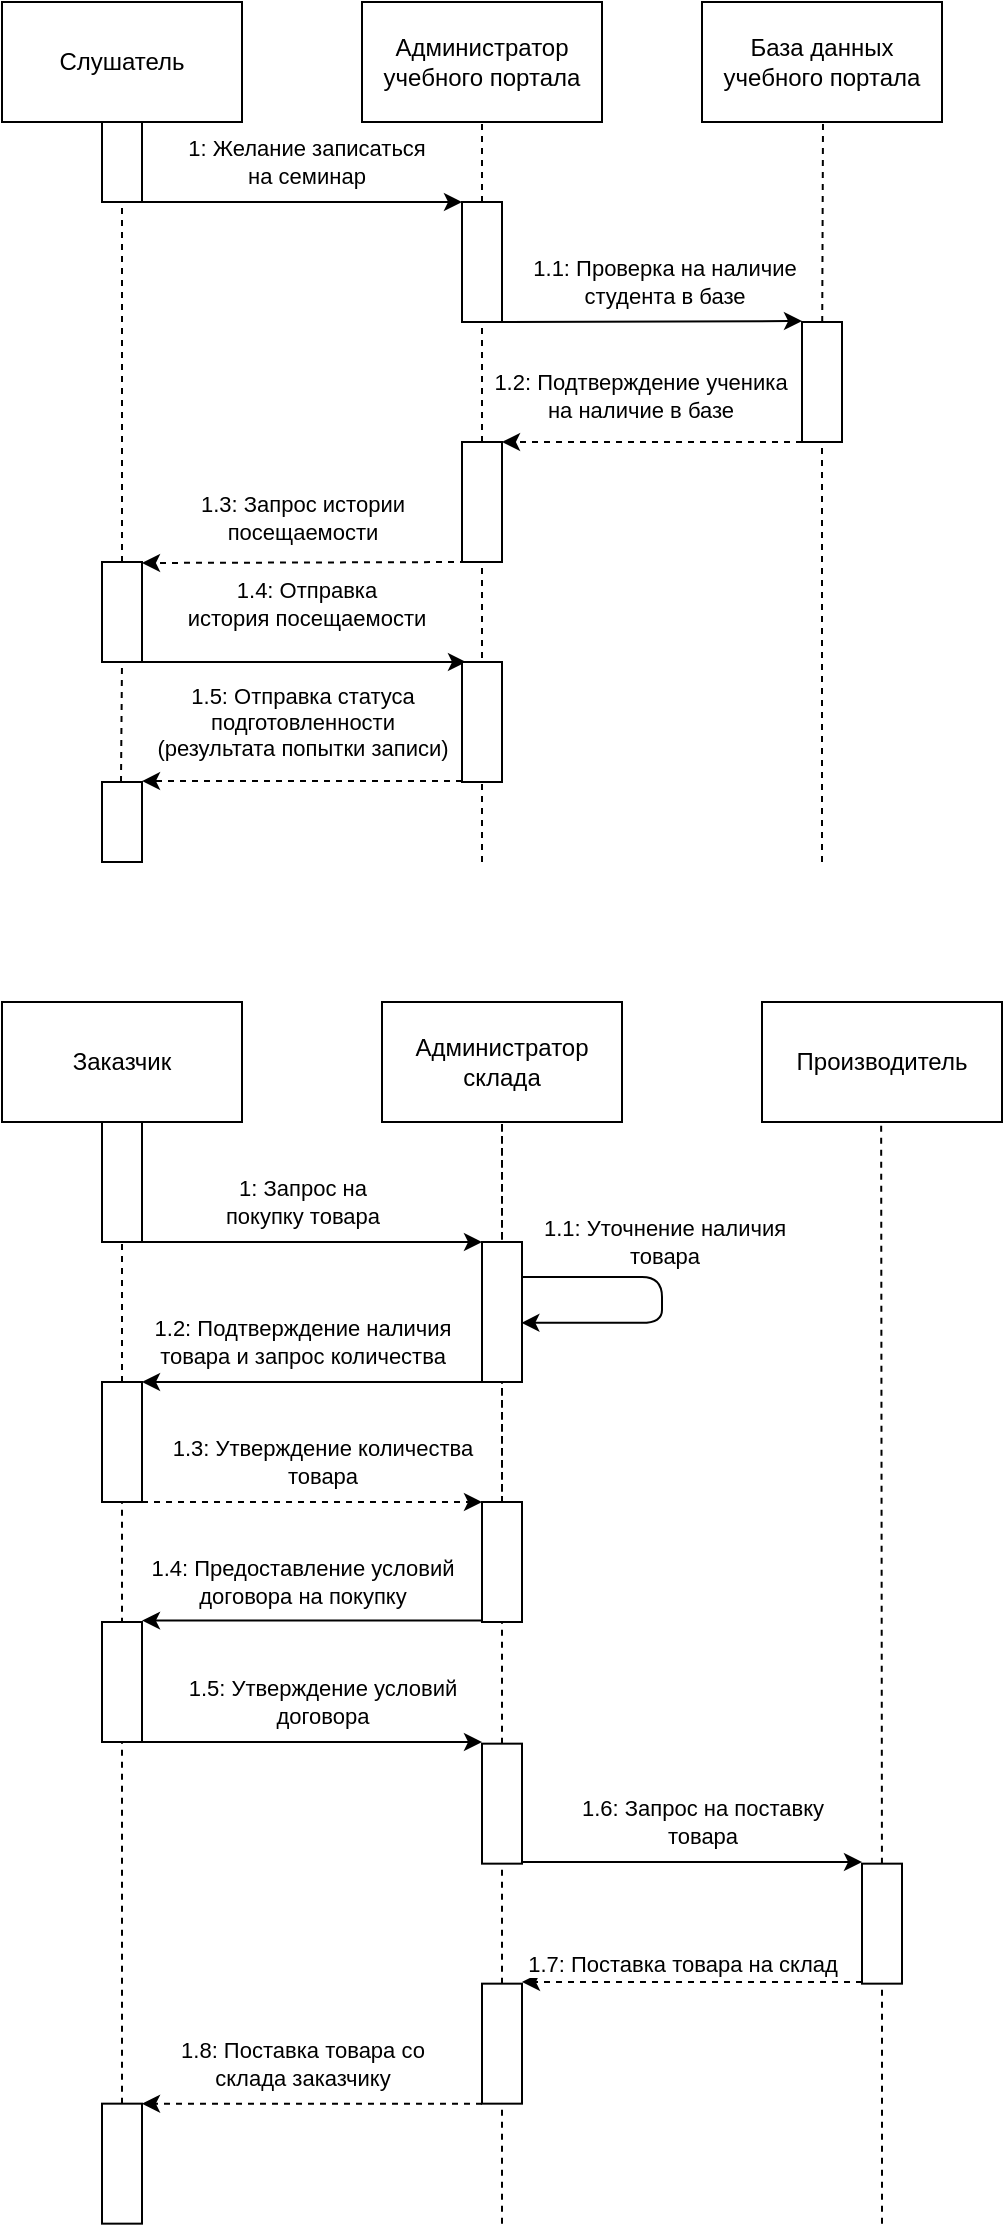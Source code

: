 <mxfile version="14.5.8" type="device"><diagram id="Ew7xVwR5BdtruNqnWlRP" name="Page-1"><mxGraphModel dx="1315" dy="633" grid="0" gridSize="10" guides="1" tooltips="1" connect="1" arrows="1" fold="1" page="1" pageScale="1" pageWidth="827" pageHeight="1169" math="0" shadow="0"><root><mxCell id="0"/><mxCell id="1" parent="0"/><mxCell id="h_6WrYAjYVVRlIUfT0-q-68" value="" style="endArrow=none;dashed=1;html=1;entryX=0.5;entryY=1;entryDx=0;entryDy=0;" edge="1" parent="1" source="h_6WrYAjYVVRlIUfT0-q-49" target="h_6WrYAjYVVRlIUfT0-q-31"><mxGeometry width="50" height="50" relative="1" as="geometry"><mxPoint x="390" y="920.83" as="sourcePoint"/><mxPoint x="390" y="900.83" as="targetPoint"/></mxGeometry></mxCell><mxCell id="jVhjTpB9KxyrOUrI5d3K-3" value="Администратор учебного портала" style="whiteSpace=wrap;html=1;" parent="1" vertex="1"><mxGeometry x="320" y="50" width="120" height="60" as="geometry"/></mxCell><mxCell id="jVhjTpB9KxyrOUrI5d3K-6" value="Слушатель" style="rounded=0;whiteSpace=wrap;html=1;" parent="1" vertex="1"><mxGeometry x="140" y="50" width="120" height="60" as="geometry"/></mxCell><mxCell id="jVhjTpB9KxyrOUrI5d3K-10" style="edgeStyle=orthogonalEdgeStyle;rounded=0;orthogonalLoop=1;jettySize=auto;html=1;" parent="1" edge="1"><mxGeometry relative="1" as="geometry"><mxPoint x="370" y="150" as="targetPoint"/><Array as="points"><mxPoint x="208" y="150"/></Array><mxPoint x="208" y="150" as="sourcePoint"/></mxGeometry></mxCell><mxCell id="jVhjTpB9KxyrOUrI5d3K-11" value="1: Желание записаться&lt;br&gt;на семинар" style="edgeLabel;html=1;align=center;verticalAlign=middle;resizable=0;points=[];" parent="jVhjTpB9KxyrOUrI5d3K-10" vertex="1" connectable="0"><mxGeometry x="0.107" y="-1" relative="1" as="geometry"><mxPoint x="-5.72" y="-21" as="offset"/></mxGeometry></mxCell><mxCell id="jVhjTpB9KxyrOUrI5d3K-13" value="" style="endArrow=none;dashed=1;html=1;entryX=0.5;entryY=1;entryDx=0;entryDy=0;" parent="1" target="jVhjTpB9KxyrOUrI5d3K-3" edge="1" source="h_6WrYAjYVVRlIUfT0-q-25"><mxGeometry width="50" height="50" relative="1" as="geometry"><mxPoint x="379" y="440" as="sourcePoint"/><mxPoint x="378.75" y="360" as="targetPoint"/></mxGeometry></mxCell><mxCell id="h_6WrYAjYVVRlIUfT0-q-1" style="edgeStyle=orthogonalEdgeStyle;rounded=0;orthogonalLoop=1;jettySize=auto;html=1;" edge="1" parent="1"><mxGeometry relative="1" as="geometry"><mxPoint x="372" y="380" as="targetPoint"/><Array as="points"><mxPoint x="372" y="380"/></Array><mxPoint x="210" y="380" as="sourcePoint"/></mxGeometry></mxCell><mxCell id="h_6WrYAjYVVRlIUfT0-q-2" value="1.4: Отправка &lt;br&gt;история посещаемости" style="edgeLabel;html=1;align=center;verticalAlign=middle;resizable=0;points=[];" vertex="1" connectable="0" parent="h_6WrYAjYVVRlIUfT0-q-1"><mxGeometry x="0.107" y="-1" relative="1" as="geometry"><mxPoint x="-8.0" y="-30" as="offset"/></mxGeometry></mxCell><mxCell id="h_6WrYAjYVVRlIUfT0-q-3" value="" style="html=1;labelBackgroundColor=#ffffff;startArrow=none;startFill=0;startSize=6;endArrow=classic;endFill=1;endSize=6;jettySize=auto;orthogonalLoop=1;strokeWidth=1;dashed=1;fontSize=14;exitX=0;exitY=0.25;exitDx=0;exitDy=0;" edge="1" parent="1"><mxGeometry width="60" height="60" relative="1" as="geometry"><mxPoint x="372" y="330" as="sourcePoint"/><mxPoint x="210" y="330.5" as="targetPoint"/></mxGeometry></mxCell><mxCell id="h_6WrYAjYVVRlIUfT0-q-4" value="1.3: Запрос истории&lt;br&gt;посещаемости" style="edgeLabel;html=1;align=center;verticalAlign=middle;resizable=0;points=[];" vertex="1" connectable="0" parent="h_6WrYAjYVVRlIUfT0-q-3"><mxGeometry x="0.559" relative="1" as="geometry"><mxPoint x="44.19" y="-23.01" as="offset"/></mxGeometry></mxCell><mxCell id="h_6WrYAjYVVRlIUfT0-q-5" value="" style="html=1;labelBackgroundColor=#ffffff;startArrow=none;startFill=0;startSize=6;endArrow=classic;endFill=1;endSize=6;jettySize=auto;orthogonalLoop=1;strokeWidth=1;dashed=1;fontSize=14;exitX=0;exitY=1;exitDx=0;exitDy=0;" edge="1" parent="1"><mxGeometry width="60" height="60" relative="1" as="geometry"><mxPoint x="370" y="439.52" as="sourcePoint"/><mxPoint x="210" y="439.52" as="targetPoint"/></mxGeometry></mxCell><mxCell id="h_6WrYAjYVVRlIUfT0-q-6" value="1.5: Отправка статуса&lt;br&gt;подготовленности&lt;br&gt;(результата попытки записи)" style="edgeLabel;html=1;align=center;verticalAlign=middle;resizable=0;points=[];" vertex="1" connectable="0" parent="h_6WrYAjYVVRlIUfT0-q-5"><mxGeometry x="0.402" y="-2" relative="1" as="geometry"><mxPoint x="31.3" y="-27.55" as="offset"/></mxGeometry></mxCell><mxCell id="h_6WrYAjYVVRlIUfT0-q-7" value="База данных учебного портала" style="rounded=0;whiteSpace=wrap;html=1;" vertex="1" parent="1"><mxGeometry x="490" y="50" width="120" height="60" as="geometry"/></mxCell><mxCell id="h_6WrYAjYVVRlIUfT0-q-8" value="" style="endArrow=none;dashed=1;html=1;entryX=0.5;entryY=1;entryDx=0;entryDy=0;" edge="1" parent="1" source="h_6WrYAjYVVRlIUfT0-q-10"><mxGeometry width="50" height="50" relative="1" as="geometry"><mxPoint x="199.5" y="440" as="sourcePoint"/><mxPoint x="200.5" y="110" as="targetPoint"/></mxGeometry></mxCell><mxCell id="h_6WrYAjYVVRlIUfT0-q-9" value="" style="endArrow=none;dashed=1;html=1;entryX=0.5;entryY=1;entryDx=0;entryDy=0;" edge="1" parent="1" source="h_6WrYAjYVVRlIUfT0-q-21"><mxGeometry width="50" height="50" relative="1" as="geometry"><mxPoint x="549.5" y="440" as="sourcePoint"/><mxPoint x="550.5" y="110" as="targetPoint"/></mxGeometry></mxCell><mxCell id="h_6WrYAjYVVRlIUfT0-q-10" value="" style="rounded=0;whiteSpace=wrap;html=1;" vertex="1" parent="1"><mxGeometry x="190" y="110" width="20" height="40" as="geometry"/></mxCell><mxCell id="h_6WrYAjYVVRlIUfT0-q-11" value="" style="endArrow=none;dashed=1;html=1;entryX=0.5;entryY=1;entryDx=0;entryDy=0;" edge="1" parent="1" source="h_6WrYAjYVVRlIUfT0-q-14" target="h_6WrYAjYVVRlIUfT0-q-10"><mxGeometry width="50" height="50" relative="1" as="geometry"><mxPoint x="199.5" y="440" as="sourcePoint"/><mxPoint x="200.5" y="110" as="targetPoint"/></mxGeometry></mxCell><mxCell id="h_6WrYAjYVVRlIUfT0-q-12" value="" style="rounded=0;whiteSpace=wrap;html=1;" vertex="1" parent="1"><mxGeometry x="370" y="150" width="20" height="60" as="geometry"/></mxCell><mxCell id="h_6WrYAjYVVRlIUfT0-q-13" value="" style="endArrow=none;dashed=1;html=1;entryX=0.5;entryY=1;entryDx=0;entryDy=0;" edge="1" parent="1"><mxGeometry width="50" height="50" relative="1" as="geometry"><mxPoint x="380" y="480" as="sourcePoint"/><mxPoint x="380" y="310" as="targetPoint"/></mxGeometry></mxCell><mxCell id="h_6WrYAjYVVRlIUfT0-q-14" value="" style="rounded=0;whiteSpace=wrap;html=1;" vertex="1" parent="1"><mxGeometry x="190" y="330" width="20" height="50" as="geometry"/></mxCell><mxCell id="h_6WrYAjYVVRlIUfT0-q-15" value="" style="endArrow=none;dashed=1;html=1;entryX=0.5;entryY=1;entryDx=0;entryDy=0;" edge="1" parent="1" target="h_6WrYAjYVVRlIUfT0-q-14"><mxGeometry width="50" height="50" relative="1" as="geometry"><mxPoint x="199.5" y="440" as="sourcePoint"/><mxPoint x="200" y="150" as="targetPoint"/></mxGeometry></mxCell><mxCell id="h_6WrYAjYVVRlIUfT0-q-16" value="" style="rounded=0;whiteSpace=wrap;html=1;" vertex="1" parent="1"><mxGeometry x="370" y="380" width="20" height="60" as="geometry"/></mxCell><mxCell id="h_6WrYAjYVVRlIUfT0-q-17" value="" style="endArrow=none;dashed=1;html=1;entryX=0.5;entryY=1;entryDx=0;entryDy=0;" edge="1" parent="1" target="h_6WrYAjYVVRlIUfT0-q-16"><mxGeometry width="50" height="50" relative="1" as="geometry"><mxPoint x="380" y="440" as="sourcePoint"/><mxPoint x="380" y="210" as="targetPoint"/></mxGeometry></mxCell><mxCell id="h_6WrYAjYVVRlIUfT0-q-21" value="" style="rounded=0;whiteSpace=wrap;html=1;" vertex="1" parent="1"><mxGeometry x="540" y="210" width="20" height="60" as="geometry"/></mxCell><mxCell id="h_6WrYAjYVVRlIUfT0-q-22" value="" style="endArrow=none;dashed=1;html=1;entryX=0.5;entryY=1;entryDx=0;entryDy=0;" edge="1" parent="1" target="h_6WrYAjYVVRlIUfT0-q-21"><mxGeometry width="50" height="50" relative="1" as="geometry"><mxPoint x="550" y="480" as="sourcePoint"/><mxPoint x="550.5" y="110" as="targetPoint"/></mxGeometry></mxCell><mxCell id="h_6WrYAjYVVRlIUfT0-q-23" style="edgeStyle=orthogonalEdgeStyle;rounded=0;orthogonalLoop=1;jettySize=auto;html=1;" edge="1" parent="1"><mxGeometry relative="1" as="geometry"><mxPoint x="540" y="209.52" as="targetPoint"/><Array as="points"><mxPoint x="378" y="209.52"/></Array><mxPoint x="390" y="210" as="sourcePoint"/></mxGeometry></mxCell><mxCell id="h_6WrYAjYVVRlIUfT0-q-24" value="1.1: Проверка на наличие&lt;br&gt;студента в базе" style="edgeLabel;html=1;align=center;verticalAlign=middle;resizable=0;points=[];" vertex="1" connectable="0" parent="h_6WrYAjYVVRlIUfT0-q-23"><mxGeometry x="0.107" y="-1" relative="1" as="geometry"><mxPoint x="7.81" y="-21" as="offset"/></mxGeometry></mxCell><mxCell id="h_6WrYAjYVVRlIUfT0-q-25" value="" style="rounded=0;whiteSpace=wrap;html=1;" vertex="1" parent="1"><mxGeometry x="370" y="270" width="20" height="60" as="geometry"/></mxCell><mxCell id="h_6WrYAjYVVRlIUfT0-q-26" value="" style="html=1;labelBackgroundColor=#ffffff;startArrow=none;startFill=0;startSize=6;endArrow=classic;endFill=1;endSize=6;jettySize=auto;orthogonalLoop=1;strokeWidth=1;dashed=1;fontSize=14;" edge="1" parent="1"><mxGeometry width="60" height="60" relative="1" as="geometry"><mxPoint x="540" y="270" as="sourcePoint"/><mxPoint x="390" y="270" as="targetPoint"/></mxGeometry></mxCell><mxCell id="h_6WrYAjYVVRlIUfT0-q-27" value="1.2: Подтверждение ученика&lt;br&gt;на наличие в базе" style="edgeLabel;html=1;align=center;verticalAlign=middle;resizable=0;points=[];" vertex="1" connectable="0" parent="h_6WrYAjYVVRlIUfT0-q-26"><mxGeometry x="0.559" relative="1" as="geometry"><mxPoint x="35.6" y="-23.01" as="offset"/></mxGeometry></mxCell><mxCell id="h_6WrYAjYVVRlIUfT0-q-29" value="" style="rounded=0;whiteSpace=wrap;html=1;" vertex="1" parent="1"><mxGeometry x="190" y="440" width="20" height="40" as="geometry"/></mxCell><mxCell id="h_6WrYAjYVVRlIUfT0-q-30" value="Заказчик" style="rounded=0;whiteSpace=wrap;html=1;" vertex="1" parent="1"><mxGeometry x="140" y="550" width="120" height="60" as="geometry"/></mxCell><mxCell id="h_6WrYAjYVVRlIUfT0-q-31" value="Администратор склада" style="rounded=0;whiteSpace=wrap;html=1;" vertex="1" parent="1"><mxGeometry x="330" y="550" width="120" height="60" as="geometry"/></mxCell><mxCell id="h_6WrYAjYVVRlIUfT0-q-32" value="Производитель" style="rounded=0;whiteSpace=wrap;html=1;" vertex="1" parent="1"><mxGeometry x="520" y="550" width="120" height="60" as="geometry"/></mxCell><mxCell id="h_6WrYAjYVVRlIUfT0-q-36" value="" style="endArrow=none;dashed=1;html=1;entryX=0.5;entryY=1;entryDx=0;entryDy=0;" edge="1" parent="1" source="h_6WrYAjYVVRlIUfT0-q-39" target="h_6WrYAjYVVRlIUfT0-q-30"><mxGeometry width="50" height="50" relative="1" as="geometry"><mxPoint x="200" y="1140" as="sourcePoint"/><mxPoint x="370" y="800" as="targetPoint"/></mxGeometry></mxCell><mxCell id="h_6WrYAjYVVRlIUfT0-q-37" value="" style="endArrow=none;dashed=1;html=1;entryX=0.5;entryY=1;entryDx=0;entryDy=0;exitX=0.5;exitY=1;exitDx=0;exitDy=0;" edge="1" parent="1" source="h_6WrYAjYVVRlIUfT0-q-67"><mxGeometry width="50" height="50" relative="1" as="geometry"><mxPoint x="390" y="1140" as="sourcePoint"/><mxPoint x="390" y="610" as="targetPoint"/></mxGeometry></mxCell><mxCell id="h_6WrYAjYVVRlIUfT0-q-38" value="" style="endArrow=none;dashed=1;html=1;entryX=0.5;entryY=1;entryDx=0;entryDy=0;" edge="1" parent="1" source="h_6WrYAjYVVRlIUfT0-q-53"><mxGeometry width="50" height="50" relative="1" as="geometry"><mxPoint x="579.58" y="1140" as="sourcePoint"/><mxPoint x="579.58" y="610" as="targetPoint"/></mxGeometry></mxCell><mxCell id="h_6WrYAjYVVRlIUfT0-q-39" value="" style="rounded=0;whiteSpace=wrap;html=1;" vertex="1" parent="1"><mxGeometry x="190" y="610" width="20" height="60" as="geometry"/></mxCell><mxCell id="h_6WrYAjYVVRlIUfT0-q-40" value="" style="endArrow=none;dashed=1;html=1;entryX=0.5;entryY=1;entryDx=0;entryDy=0;" edge="1" parent="1" source="h_6WrYAjYVVRlIUfT0-q-45" target="h_6WrYAjYVVRlIUfT0-q-39"><mxGeometry width="50" height="50" relative="1" as="geometry"><mxPoint x="200" y="1140" as="sourcePoint"/><mxPoint x="200" y="610" as="targetPoint"/></mxGeometry></mxCell><mxCell id="h_6WrYAjYVVRlIUfT0-q-41" value="" style="rounded=0;whiteSpace=wrap;html=1;" vertex="1" parent="1"><mxGeometry x="380" y="670" width="20" height="70" as="geometry"/></mxCell><mxCell id="h_6WrYAjYVVRlIUfT0-q-42" value="" style="endArrow=none;dashed=1;html=1;entryX=0.5;entryY=1;entryDx=0;entryDy=0;" edge="1" parent="1" source="h_6WrYAjYVVRlIUfT0-q-67"><mxGeometry width="50" height="50" relative="1" as="geometry"><mxPoint x="390" y="1230" as="sourcePoint"/><mxPoint x="390" y="820" as="targetPoint"/></mxGeometry></mxCell><mxCell id="h_6WrYAjYVVRlIUfT0-q-43" value="" style="endArrow=classic;html=1;exitX=1;exitY=1;exitDx=0;exitDy=0;entryX=0;entryY=0;entryDx=0;entryDy=0;" edge="1" parent="1" source="h_6WrYAjYVVRlIUfT0-q-39" target="h_6WrYAjYVVRlIUfT0-q-41"><mxGeometry width="50" height="50" relative="1" as="geometry"><mxPoint x="320" y="850" as="sourcePoint"/><mxPoint x="370" y="800" as="targetPoint"/></mxGeometry></mxCell><mxCell id="h_6WrYAjYVVRlIUfT0-q-44" value="1: Запрос на&lt;br&gt;покупку товара" style="edgeLabel;html=1;align=center;verticalAlign=middle;resizable=0;points=[];" vertex="1" connectable="0" parent="h_6WrYAjYVVRlIUfT0-q-43"><mxGeometry x="-0.151" y="-3" relative="1" as="geometry"><mxPoint x="7.5" y="-23" as="offset"/></mxGeometry></mxCell><mxCell id="h_6WrYAjYVVRlIUfT0-q-45" value="" style="rounded=0;whiteSpace=wrap;html=1;" vertex="1" parent="1"><mxGeometry x="190" y="740" width="20" height="60" as="geometry"/></mxCell><mxCell id="h_6WrYAjYVVRlIUfT0-q-46" value="" style="endArrow=none;dashed=1;html=1;entryX=0.5;entryY=1;entryDx=0;entryDy=0;" edge="1" parent="1" source="h_6WrYAjYVVRlIUfT0-q-61" target="h_6WrYAjYVVRlIUfT0-q-45"><mxGeometry width="50" height="50" relative="1" as="geometry"><mxPoint x="200" y="1230" as="sourcePoint"/><mxPoint x="200" y="760" as="targetPoint"/></mxGeometry></mxCell><mxCell id="h_6WrYAjYVVRlIUfT0-q-47" value="" style="html=1;labelBackgroundColor=#ffffff;startArrow=none;startFill=0;startSize=6;endArrow=classic;endFill=1;endSize=6;jettySize=auto;orthogonalLoop=1;strokeWidth=1;dashed=0;fontSize=14;exitX=0;exitY=1;exitDx=0;exitDy=0;" edge="1" parent="1"><mxGeometry width="60" height="60" relative="1" as="geometry"><mxPoint x="380" y="740" as="sourcePoint"/><mxPoint x="210" y="740" as="targetPoint"/></mxGeometry></mxCell><mxCell id="h_6WrYAjYVVRlIUfT0-q-48" value="1.2: Подтверждение наличия&lt;br&gt;товара и запрос количества" style="edgeLabel;html=1;align=center;verticalAlign=middle;resizable=0;points=[];" vertex="1" connectable="0" parent="h_6WrYAjYVVRlIUfT0-q-47"><mxGeometry x="0.122" relative="1" as="geometry"><mxPoint x="5.17" y="-20" as="offset"/></mxGeometry></mxCell><mxCell id="h_6WrYAjYVVRlIUfT0-q-49" value="" style="rounded=0;whiteSpace=wrap;html=1;" vertex="1" parent="1"><mxGeometry x="380" y="920.83" width="20" height="60" as="geometry"/></mxCell><mxCell id="h_6WrYAjYVVRlIUfT0-q-50" value="" style="endArrow=none;dashed=1;html=1;entryX=0.5;entryY=1;entryDx=0;entryDy=0;" edge="1" parent="1" source="h_6WrYAjYVVRlIUfT0-q-57" target="h_6WrYAjYVVRlIUfT0-q-49"><mxGeometry width="50" height="50" relative="1" as="geometry"><mxPoint x="390" y="1270.83" as="sourcePoint"/><mxPoint x="390" y="860.83" as="targetPoint"/></mxGeometry></mxCell><mxCell id="h_6WrYAjYVVRlIUfT0-q-51" value="" style="endArrow=classic;html=1;exitX=1;exitY=1;exitDx=0;exitDy=0;entryX=0;entryY=0;entryDx=0;entryDy=0;" edge="1" parent="1"><mxGeometry width="50" height="50" relative="1" as="geometry"><mxPoint x="210" y="920" as="sourcePoint"/><mxPoint x="380" y="920" as="targetPoint"/></mxGeometry></mxCell><mxCell id="h_6WrYAjYVVRlIUfT0-q-52" value="1.5: Утверждение условий&lt;br&gt;договора" style="edgeLabel;html=1;align=center;verticalAlign=middle;resizable=0;points=[];" vertex="1" connectable="0" parent="h_6WrYAjYVVRlIUfT0-q-51"><mxGeometry x="-0.151" y="-3" relative="1" as="geometry"><mxPoint x="17.5" y="-23" as="offset"/></mxGeometry></mxCell><mxCell id="h_6WrYAjYVVRlIUfT0-q-53" value="" style="rounded=0;whiteSpace=wrap;html=1;" vertex="1" parent="1"><mxGeometry x="570" y="980.83" width="20" height="60" as="geometry"/></mxCell><mxCell id="h_6WrYAjYVVRlIUfT0-q-54" value="" style="endArrow=none;dashed=1;html=1;entryX=0.5;entryY=1;entryDx=0;entryDy=0;" edge="1" parent="1" target="h_6WrYAjYVVRlIUfT0-q-53"><mxGeometry width="50" height="50" relative="1" as="geometry"><mxPoint x="580" y="1160.83" as="sourcePoint"/><mxPoint x="579.58" y="740.83" as="targetPoint"/></mxGeometry></mxCell><mxCell id="h_6WrYAjYVVRlIUfT0-q-55" value="" style="endArrow=classic;html=1;exitX=1;exitY=1;exitDx=0;exitDy=0;entryX=0;entryY=0;entryDx=0;entryDy=0;" edge="1" parent="1"><mxGeometry width="50" height="50" relative="1" as="geometry"><mxPoint x="400" y="980.0" as="sourcePoint"/><mxPoint x="570" y="980.0" as="targetPoint"/></mxGeometry></mxCell><mxCell id="h_6WrYAjYVVRlIUfT0-q-56" value="1.6: Запрос на поставку&lt;br&gt;товара" style="edgeLabel;html=1;align=center;verticalAlign=middle;resizable=0;points=[];" vertex="1" connectable="0" parent="h_6WrYAjYVVRlIUfT0-q-55"><mxGeometry x="-0.151" y="-3" relative="1" as="geometry"><mxPoint x="17.5" y="-23" as="offset"/></mxGeometry></mxCell><mxCell id="h_6WrYAjYVVRlIUfT0-q-57" value="" style="rounded=0;whiteSpace=wrap;html=1;" vertex="1" parent="1"><mxGeometry x="380" y="1040.83" width="20" height="60" as="geometry"/></mxCell><mxCell id="h_6WrYAjYVVRlIUfT0-q-58" value="" style="endArrow=none;dashed=1;html=1;entryX=0.5;entryY=1;entryDx=0;entryDy=0;" edge="1" parent="1" target="h_6WrYAjYVVRlIUfT0-q-57"><mxGeometry width="50" height="50" relative="1" as="geometry"><mxPoint x="390" y="1160.83" as="sourcePoint"/><mxPoint x="390" y="980.83" as="targetPoint"/></mxGeometry></mxCell><mxCell id="h_6WrYAjYVVRlIUfT0-q-59" value="" style="html=1;labelBackgroundColor=#ffffff;startArrow=none;startFill=0;startSize=6;endArrow=classic;endFill=1;endSize=6;jettySize=auto;orthogonalLoop=1;strokeWidth=1;dashed=1;fontSize=14;exitX=0;exitY=1;exitDx=0;exitDy=0;entryX=1;entryY=0;entryDx=0;entryDy=0;" edge="1" parent="1"><mxGeometry width="60" height="60" relative="1" as="geometry"><mxPoint x="570" y="1040" as="sourcePoint"/><mxPoint x="400" y="1040" as="targetPoint"/></mxGeometry></mxCell><mxCell id="h_6WrYAjYVVRlIUfT0-q-60" value="1.7: Поставка товара на склад" style="edgeLabel;html=1;align=center;verticalAlign=middle;resizable=0;points=[];" vertex="1" connectable="0" parent="h_6WrYAjYVVRlIUfT0-q-59"><mxGeometry x="0.122" relative="1" as="geometry"><mxPoint x="5" y="-9.17" as="offset"/></mxGeometry></mxCell><mxCell id="h_6WrYAjYVVRlIUfT0-q-61" value="" style="rounded=0;whiteSpace=wrap;html=1;" vertex="1" parent="1"><mxGeometry x="190" y="1100.83" width="20" height="60" as="geometry"/></mxCell><mxCell id="h_6WrYAjYVVRlIUfT0-q-62" value="" style="endArrow=none;dashed=1;html=1;entryX=0.5;entryY=1;entryDx=0;entryDy=0;" edge="1" parent="1" target="h_6WrYAjYVVRlIUfT0-q-61"><mxGeometry width="50" height="50" relative="1" as="geometry"><mxPoint x="200" y="1160.83" as="sourcePoint"/><mxPoint x="200" y="920.83" as="targetPoint"/></mxGeometry></mxCell><mxCell id="h_6WrYAjYVVRlIUfT0-q-63" value="" style="html=1;labelBackgroundColor=#ffffff;startArrow=none;startFill=0;startSize=6;endArrow=classic;endFill=1;endSize=6;jettySize=auto;orthogonalLoop=1;strokeWidth=1;dashed=1;fontSize=14;exitX=0;exitY=1;exitDx=0;exitDy=0;entryX=1;entryY=0;entryDx=0;entryDy=0;" edge="1" parent="1"><mxGeometry width="60" height="60" relative="1" as="geometry"><mxPoint x="380" y="1100.83" as="sourcePoint"/><mxPoint x="210" y="1100.83" as="targetPoint"/></mxGeometry></mxCell><mxCell id="h_6WrYAjYVVRlIUfT0-q-64" value="1.8: Поставка товара со&lt;br&gt;склада заказчику" style="edgeLabel;html=1;align=center;verticalAlign=middle;resizable=0;points=[];" vertex="1" connectable="0" parent="h_6WrYAjYVVRlIUfT0-q-63"><mxGeometry x="0.122" relative="1" as="geometry"><mxPoint x="5" y="-20" as="offset"/></mxGeometry></mxCell><mxCell id="h_6WrYAjYVVRlIUfT0-q-65" value="" style="endArrow=classic;html=1;exitX=1;exitY=0.25;exitDx=0;exitDy=0;entryX=0.984;entryY=0.577;entryDx=0;entryDy=0;entryPerimeter=0;edgeStyle=elbowEdgeStyle;" edge="1" parent="1" source="h_6WrYAjYVVRlIUfT0-q-41" target="h_6WrYAjYVVRlIUfT0-q-41"><mxGeometry width="50" height="50" relative="1" as="geometry"><mxPoint x="310" y="900" as="sourcePoint"/><mxPoint x="402" y="713" as="targetPoint"/><Array as="points"><mxPoint x="470" y="688"/><mxPoint x="450" y="705"/></Array></mxGeometry></mxCell><mxCell id="h_6WrYAjYVVRlIUfT0-q-66" value="1.1: Уточнение наличия&lt;br&gt;товара" style="edgeLabel;html=1;align=center;verticalAlign=middle;resizable=0;points=[];" vertex="1" connectable="0" parent="h_6WrYAjYVVRlIUfT0-q-65"><mxGeometry x="0.075" y="1" relative="1" as="geometry"><mxPoint y="-35.12" as="offset"/></mxGeometry></mxCell><mxCell id="h_6WrYAjYVVRlIUfT0-q-67" value="" style="rounded=0;whiteSpace=wrap;html=1;" vertex="1" parent="1"><mxGeometry x="380" y="800" width="20" height="60" as="geometry"/></mxCell><mxCell id="h_6WrYAjYVVRlIUfT0-q-75" value="" style="rounded=0;whiteSpace=wrap;html=1;" vertex="1" parent="1"><mxGeometry x="190" y="860" width="20" height="60" as="geometry"/></mxCell><mxCell id="h_6WrYAjYVVRlIUfT0-q-80" value="" style="endArrow=classic;html=1;exitX=1;exitY=1;exitDx=0;exitDy=0;entryX=0;entryY=0;entryDx=0;entryDy=0;dashed=1;" edge="1" parent="1"><mxGeometry width="50" height="50" relative="1" as="geometry"><mxPoint x="210" y="800.0" as="sourcePoint"/><mxPoint x="380" y="800.0" as="targetPoint"/></mxGeometry></mxCell><mxCell id="h_6WrYAjYVVRlIUfT0-q-81" value="1.3: Утверждение количества&lt;br&gt;товара" style="edgeLabel;html=1;align=center;verticalAlign=middle;resizable=0;points=[];" vertex="1" connectable="0" parent="h_6WrYAjYVVRlIUfT0-q-80"><mxGeometry x="-0.151" y="-3" relative="1" as="geometry"><mxPoint x="17.5" y="-23" as="offset"/></mxGeometry></mxCell><mxCell id="h_6WrYAjYVVRlIUfT0-q-82" value="" style="html=1;labelBackgroundColor=#ffffff;startArrow=none;startFill=0;startSize=6;endArrow=classic;endFill=1;endSize=6;jettySize=auto;orthogonalLoop=1;strokeWidth=1;dashed=0;fontSize=14;exitX=0;exitY=1;exitDx=0;exitDy=0;" edge="1" parent="1"><mxGeometry width="60" height="60" relative="1" as="geometry"><mxPoint x="380" y="859.31" as="sourcePoint"/><mxPoint x="210" y="859.31" as="targetPoint"/></mxGeometry></mxCell><mxCell id="h_6WrYAjYVVRlIUfT0-q-83" value="1.4: Предоставление условий&lt;br&gt;договора на покупку" style="edgeLabel;html=1;align=center;verticalAlign=middle;resizable=0;points=[];" vertex="1" connectable="0" parent="h_6WrYAjYVVRlIUfT0-q-82"><mxGeometry x="0.122" relative="1" as="geometry"><mxPoint x="5.17" y="-20" as="offset"/></mxGeometry></mxCell></root></mxGraphModel></diagram></mxfile>
